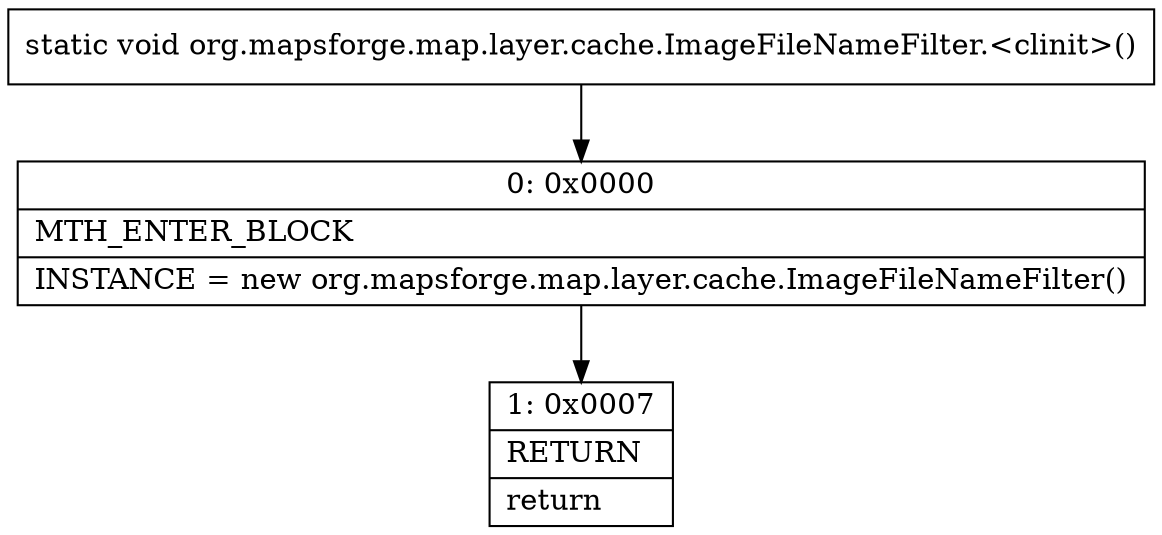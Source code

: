 digraph "CFG fororg.mapsforge.map.layer.cache.ImageFileNameFilter.\<clinit\>()V" {
Node_0 [shape=record,label="{0\:\ 0x0000|MTH_ENTER_BLOCK\l|INSTANCE = new org.mapsforge.map.layer.cache.ImageFileNameFilter()\l}"];
Node_1 [shape=record,label="{1\:\ 0x0007|RETURN\l|return\l}"];
MethodNode[shape=record,label="{static void org.mapsforge.map.layer.cache.ImageFileNameFilter.\<clinit\>() }"];
MethodNode -> Node_0;
Node_0 -> Node_1;
}

